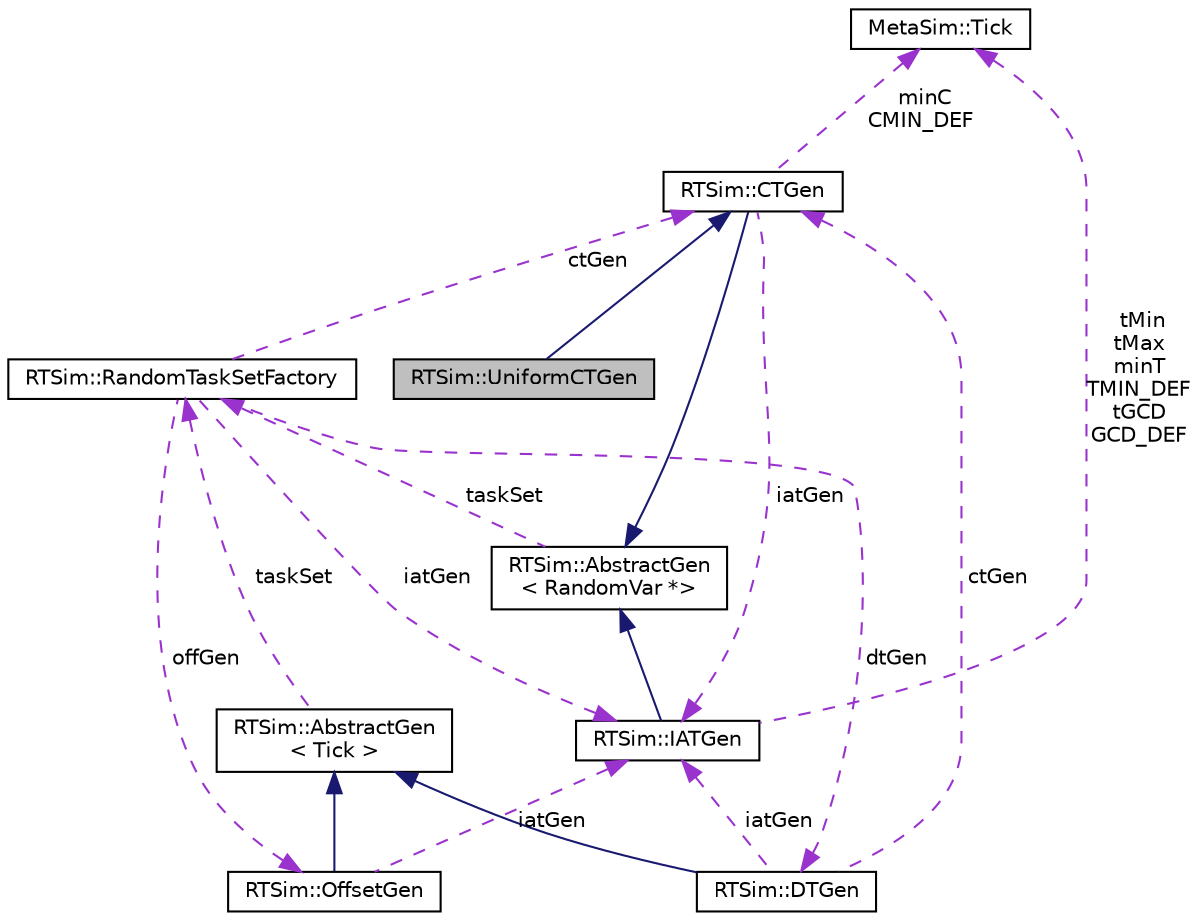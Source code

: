 digraph "RTSim::UniformCTGen"
{
  edge [fontname="Helvetica",fontsize="10",labelfontname="Helvetica",labelfontsize="10"];
  node [fontname="Helvetica",fontsize="10",shape=record];
  Node5 [label="RTSim::UniformCTGen",height=0.2,width=0.4,color="black", fillcolor="grey75", style="filled", fontcolor="black"];
  Node6 -> Node5 [dir="back",color="midnightblue",fontsize="10",style="solid",fontname="Helvetica"];
  Node6 [label="RTSim::CTGen",height=0.2,width=0.4,color="black", fillcolor="white", style="filled",URL="$classRTSim_1_1CTGen.html"];
  Node7 -> Node6 [dir="back",color="midnightblue",fontsize="10",style="solid",fontname="Helvetica"];
  Node7 [label="RTSim::AbstractGen\l\< RandomVar *\>",height=0.2,width=0.4,color="black", fillcolor="white", style="filled",URL="$classRTSim_1_1AbstractGen.html"];
  Node8 -> Node7 [dir="back",color="darkorchid3",fontsize="10",style="dashed",label=" taskSet" ,fontname="Helvetica"];
  Node8 [label="RTSim::RandomTaskSetFactory",height=0.2,width=0.4,color="black", fillcolor="white", style="filled",URL="$classRTSim_1_1RandomTaskSetFactory.html"];
  Node9 -> Node8 [dir="back",color="darkorchid3",fontsize="10",style="dashed",label=" offGen" ,fontname="Helvetica"];
  Node9 [label="RTSim::OffsetGen",height=0.2,width=0.4,color="black", fillcolor="white", style="filled",URL="$classRTSim_1_1OffsetGen.html"];
  Node10 -> Node9 [dir="back",color="midnightblue",fontsize="10",style="solid",fontname="Helvetica"];
  Node10 [label="RTSim::AbstractGen\l\< Tick \>",height=0.2,width=0.4,color="black", fillcolor="white", style="filled",URL="$classRTSim_1_1AbstractGen.html"];
  Node8 -> Node10 [dir="back",color="darkorchid3",fontsize="10",style="dashed",label=" taskSet" ,fontname="Helvetica"];
  Node11 -> Node9 [dir="back",color="darkorchid3",fontsize="10",style="dashed",label=" iatGen" ,fontname="Helvetica"];
  Node11 [label="RTSim::IATGen",height=0.2,width=0.4,color="black", fillcolor="white", style="filled",URL="$classRTSim_1_1IATGen.html"];
  Node7 -> Node11 [dir="back",color="midnightblue",fontsize="10",style="solid",fontname="Helvetica"];
  Node12 -> Node11 [dir="back",color="darkorchid3",fontsize="10",style="dashed",label=" tMin\ntMax\nminT\nTMIN_DEF\ntGCD\nGCD_DEF" ,fontname="Helvetica"];
  Node12 [label="MetaSim::Tick",height=0.2,width=0.4,color="black", fillcolor="white", style="filled",URL="$classMetaSim_1_1Tick.html"];
  Node13 -> Node8 [dir="back",color="darkorchid3",fontsize="10",style="dashed",label=" dtGen" ,fontname="Helvetica"];
  Node13 [label="RTSim::DTGen",height=0.2,width=0.4,color="black", fillcolor="white", style="filled",URL="$classRTSim_1_1DTGen.html"];
  Node10 -> Node13 [dir="back",color="midnightblue",fontsize="10",style="solid",fontname="Helvetica"];
  Node6 -> Node13 [dir="back",color="darkorchid3",fontsize="10",style="dashed",label=" ctGen" ,fontname="Helvetica"];
  Node11 -> Node13 [dir="back",color="darkorchid3",fontsize="10",style="dashed",label=" iatGen" ,fontname="Helvetica"];
  Node6 -> Node8 [dir="back",color="darkorchid3",fontsize="10",style="dashed",label=" ctGen" ,fontname="Helvetica"];
  Node11 -> Node8 [dir="back",color="darkorchid3",fontsize="10",style="dashed",label=" iatGen" ,fontname="Helvetica"];
  Node12 -> Node6 [dir="back",color="darkorchid3",fontsize="10",style="dashed",label=" minC\nCMIN_DEF" ,fontname="Helvetica"];
  Node11 -> Node6 [dir="back",color="darkorchid3",fontsize="10",style="dashed",label=" iatGen" ,fontname="Helvetica"];
}
